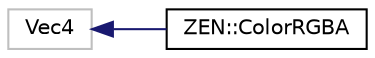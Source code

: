 digraph "Graphical Class Hierarchy"
{
 // LATEX_PDF_SIZE
  edge [fontname="Helvetica",fontsize="10",labelfontname="Helvetica",labelfontsize="10"];
  node [fontname="Helvetica",fontsize="10",shape=record];
  rankdir="LR";
  Node73 [label="Vec4",height=0.2,width=0.4,color="grey75", fillcolor="white", style="filled",tooltip=" "];
  Node73 -> Node0 [dir="back",color="midnightblue",fontsize="10",style="solid",fontname="Helvetica"];
  Node0 [label="ZEN::ColorRGBA",height=0.2,width=0.4,color="black", fillcolor="white", style="filled",URL="$classZEN_1_1ColorRGBA.html",tooltip=" "];
}
